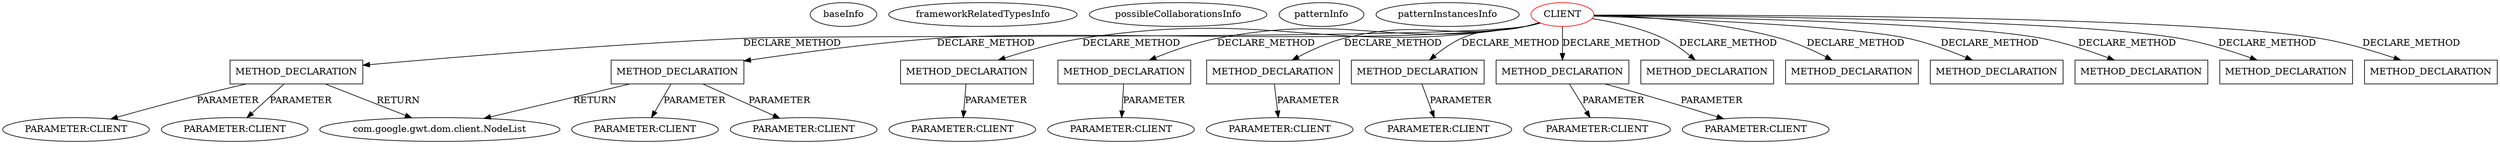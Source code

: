 digraph {
baseInfo[graphId=2094,category="pattern",isAnonymous=false,possibleRelation=false]
frameworkRelatedTypesInfo[]
possibleCollaborationsInfo[]
patternInfo[frequency=2.0,patternRootClient=0]
patternInstancesInfo[0="mguiral-GwtSvgLib~/mguiral-GwtSvgLib/GwtSvgLib-master/src/gwt/html5/svg/client/user/ui/SVGWidget.java~SVGWidget~3992",1="mguiral-GwtSvgLib~/mguiral-GwtSvgLib/GwtSvgLib-master/src/gwt/html5/svg/client/dom/SVGSVGElement.java~SVGSVGElement~3837"]
134[label="com.google.gwt.dom.client.NodeList",vertexType="FRAMEWORK_CLASS_TYPE",isFrameworkType=false]
133[label="METHOD_DECLARATION",vertexType="CLIENT_METHOD_DECLARATION",isFrameworkType=false,shape=box]
0[label="CLIENT",vertexType="ROOT_CLIENT_CLASS_DECLARATION",isFrameworkType=false,color=red]
137[label="PARAMETER:CLIENT",vertexType="PARAMETER_DECLARATION",isFrameworkType=false]
135[label="PARAMETER:CLIENT",vertexType="PARAMETER_DECLARATION",isFrameworkType=false]
171[label="METHOD_DECLARATION",vertexType="CLIENT_METHOD_DECLARATION",isFrameworkType=false,shape=box]
173[label="PARAMETER:CLIENT",vertexType="PARAMETER_DECLARATION",isFrameworkType=false]
142[label="METHOD_DECLARATION",vertexType="CLIENT_METHOD_DECLARATION",isFrameworkType=false,shape=box]
144[label="PARAMETER:CLIENT",vertexType="PARAMETER_DECLARATION",isFrameworkType=false]
146[label="PARAMETER:CLIENT",vertexType="PARAMETER_DECLARATION",isFrameworkType=false]
116[label="METHOD_DECLARATION",vertexType="CLIENT_METHOD_DECLARATION",isFrameworkType=false,shape=box]
118[label="PARAMETER:CLIENT",vertexType="PARAMETER_DECLARATION",isFrameworkType=false]
179[label="METHOD_DECLARATION",vertexType="CLIENT_METHOD_DECLARATION",isFrameworkType=false,shape=box]
181[label="PARAMETER:CLIENT",vertexType="PARAMETER_DECLARATION",isFrameworkType=false]
76[label="METHOD_DECLARATION",vertexType="CLIENT_METHOD_DECLARATION",isFrameworkType=false,shape=box]
78[label="PARAMETER:CLIENT",vertexType="PARAMETER_DECLARATION",isFrameworkType=false]
87[label="METHOD_DECLARATION",vertexType="CLIENT_METHOD_DECLARATION",isFrameworkType=false,shape=box]
90[label="PARAMETER:CLIENT",vertexType="PARAMETER_DECLARATION",isFrameworkType=false]
88[label="PARAMETER:CLIENT",vertexType="PARAMETER_DECLARATION",isFrameworkType=false]
152[label="METHOD_DECLARATION",vertexType="CLIENT_METHOD_DECLARATION",isFrameworkType=false,shape=box]
128[label="METHOD_DECLARATION",vertexType="CLIENT_METHOD_DECLARATION",isFrameworkType=false,shape=box]
156[label="METHOD_DECLARATION",vertexType="CLIENT_METHOD_DECLARATION",isFrameworkType=false,shape=box]
51[label="METHOD_DECLARATION",vertexType="CLIENT_METHOD_DECLARATION",isFrameworkType=false,shape=box]
54[label="METHOD_DECLARATION",vertexType="CLIENT_METHOD_DECLARATION",isFrameworkType=false,shape=box]
103[label="METHOD_DECLARATION",vertexType="CLIENT_METHOD_DECLARATION",isFrameworkType=false,shape=box]
0->128[label="DECLARE_METHOD"]
0->142[label="DECLARE_METHOD"]
116->118[label="PARAMETER"]
0->103[label="DECLARE_METHOD"]
0->51[label="DECLARE_METHOD"]
0->152[label="DECLARE_METHOD"]
171->173[label="PARAMETER"]
0->156[label="DECLARE_METHOD"]
142->134[label="RETURN"]
0->54[label="DECLARE_METHOD"]
0->179[label="DECLARE_METHOD"]
87->88[label="PARAMETER"]
87->90[label="PARAMETER"]
133->137[label="PARAMETER"]
0->116[label="DECLARE_METHOD"]
76->78[label="PARAMETER"]
0->87[label="DECLARE_METHOD"]
142->146[label="PARAMETER"]
142->144[label="PARAMETER"]
133->134[label="RETURN"]
0->133[label="DECLARE_METHOD"]
0->76[label="DECLARE_METHOD"]
133->135[label="PARAMETER"]
0->171[label="DECLARE_METHOD"]
179->181[label="PARAMETER"]
}
